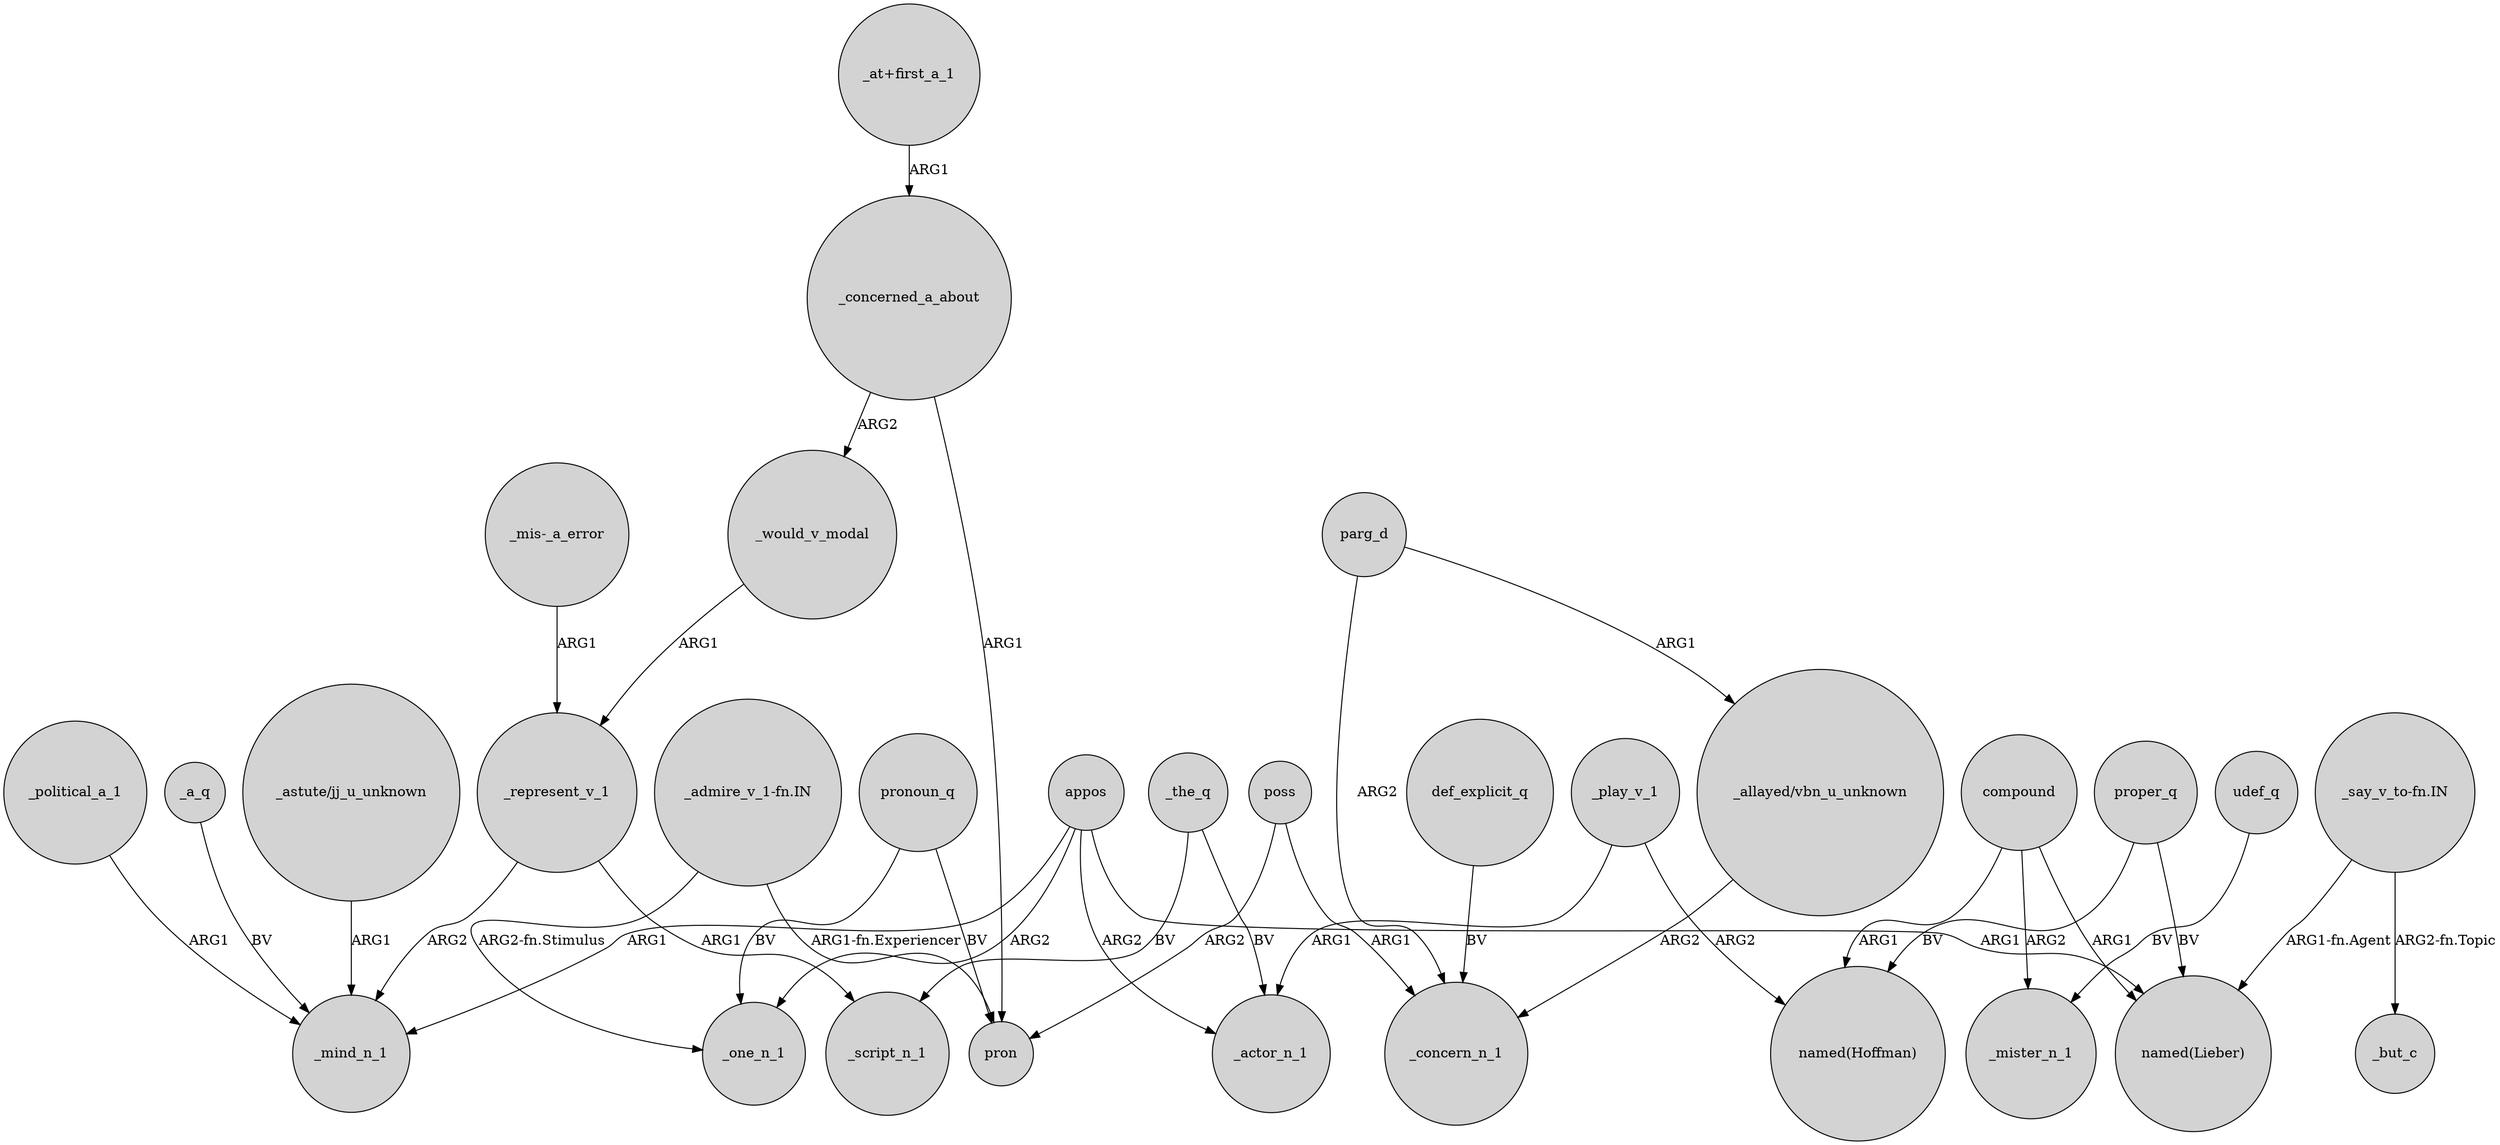 digraph {
	node [shape=circle style=filled]
	_represent_v_1 -> _mind_n_1 [label=ARG2]
	_represent_v_1 -> _script_n_1 [label=ARG1]
	appos -> _one_n_1 [label=ARG2]
	def_explicit_q -> _concern_n_1 [label=BV]
	poss -> pron [label=ARG2]
	parg_d -> "_allayed/vbn_u_unknown" [label=ARG1]
	compound -> _mister_n_1 [label=ARG2]
	udef_q -> _mister_n_1 [label=BV]
	_play_v_1 -> _actor_n_1 [label=ARG1]
	"_astute/jj_u_unknown" -> _mind_n_1 [label=ARG1]
	parg_d -> _concern_n_1 [label=ARG2]
	"_allayed/vbn_u_unknown" -> _concern_n_1 [label=ARG2]
	_concerned_a_about -> pron [label=ARG1]
	_would_v_modal -> _represent_v_1 [label=ARG1]
	"_say_v_to-fn.IN" -> _but_c [label="ARG2-fn.Topic"]
	_political_a_1 -> _mind_n_1 [label=ARG1]
	appos -> _actor_n_1 [label=ARG2]
	pronoun_q -> pron [label=BV]
	poss -> _concern_n_1 [label=ARG1]
	_play_v_1 -> "named(Hoffman)" [label=ARG2]
	"_mis-_a_error" -> _represent_v_1 [label=ARG1]
	"_admire_v_1-fn.IN" -> _one_n_1 [label="ARG2-fn.Stimulus"]
	compound -> "named(Lieber)" [label=ARG1]
	"_at+first_a_1" -> _concerned_a_about [label=ARG1]
	proper_q -> "named(Lieber)" [label=BV]
	appos -> "named(Lieber)" [label=ARG1]
	pronoun_q -> _one_n_1 [label=BV]
	compound -> "named(Hoffman)" [label=ARG1]
	appos -> _mind_n_1 [label=ARG1]
	_concerned_a_about -> _would_v_modal [label=ARG2]
	_the_q -> _actor_n_1 [label=BV]
	_a_q -> _mind_n_1 [label=BV]
	_the_q -> _script_n_1 [label=BV]
	"_admire_v_1-fn.IN" -> pron [label="ARG1-fn.Experiencer"]
	"_say_v_to-fn.IN" -> "named(Lieber)" [label="ARG1-fn.Agent"]
	proper_q -> "named(Hoffman)" [label=BV]
}

